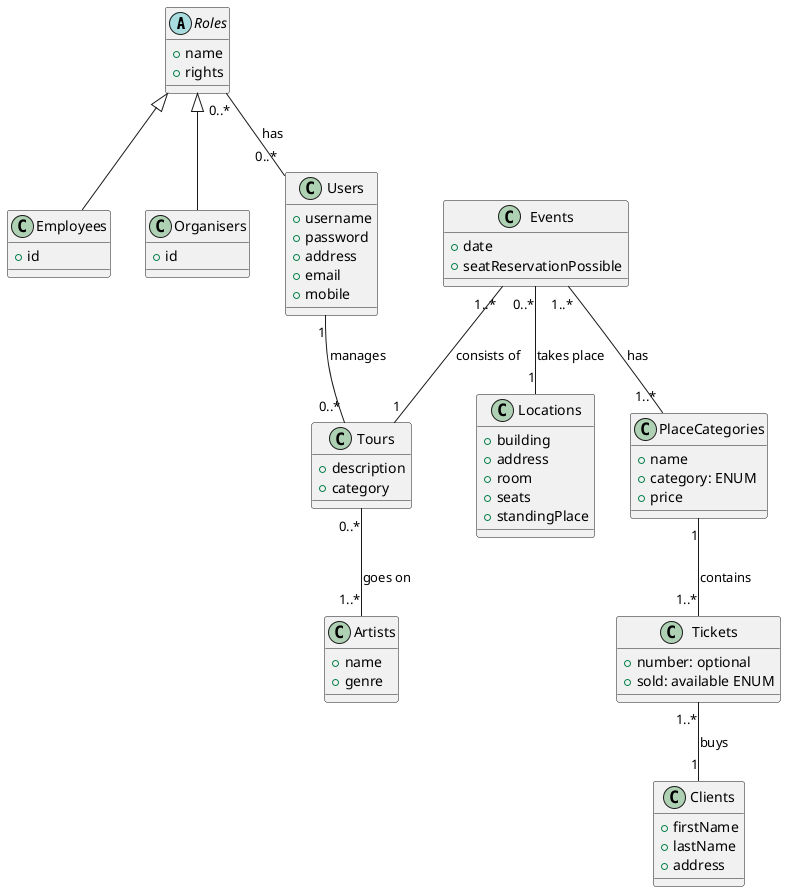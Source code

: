 @startuml

abstract class Roles{
+ name
+ rights
}


class Employees{
+ id
}

class Organisers{
+ id
}


class Users{
+ username
+ password
+ address
+ email
+ mobile
}


class Events{
+ date
+ seatReservationPossible
}


class Locations{
+ building
+ address
+ room
+ seats
+ standingPlace
}


class Tours{
+ description
+ category
}


class PlaceCategories{
+ name
+ category: ENUM
+ price
}

class Tickets{
+ number: optional
+ sold: available ENUM
}


class Clients{
+ firstName
+ lastName
+ address
}


class Artists{
+ name
+ genre
}

Roles <|-- Employees
Roles <|-- Organisers
Roles "0..*" -- "0..*" Users: has
Users "1" -- "0..*" Tours: manages
Events "1..*" -- "1" Tours: consists of
Events "0..*" -- "1"  Locations: takes place
Events "1..*" -- "1..*" PlaceCategories: has
Tours "0..*" -- "1..*" Artists: goes on
PlaceCategories "1" -- "1..*" Tickets: contains
Tickets "1..*" -- "1" Clients: buys

@enduml